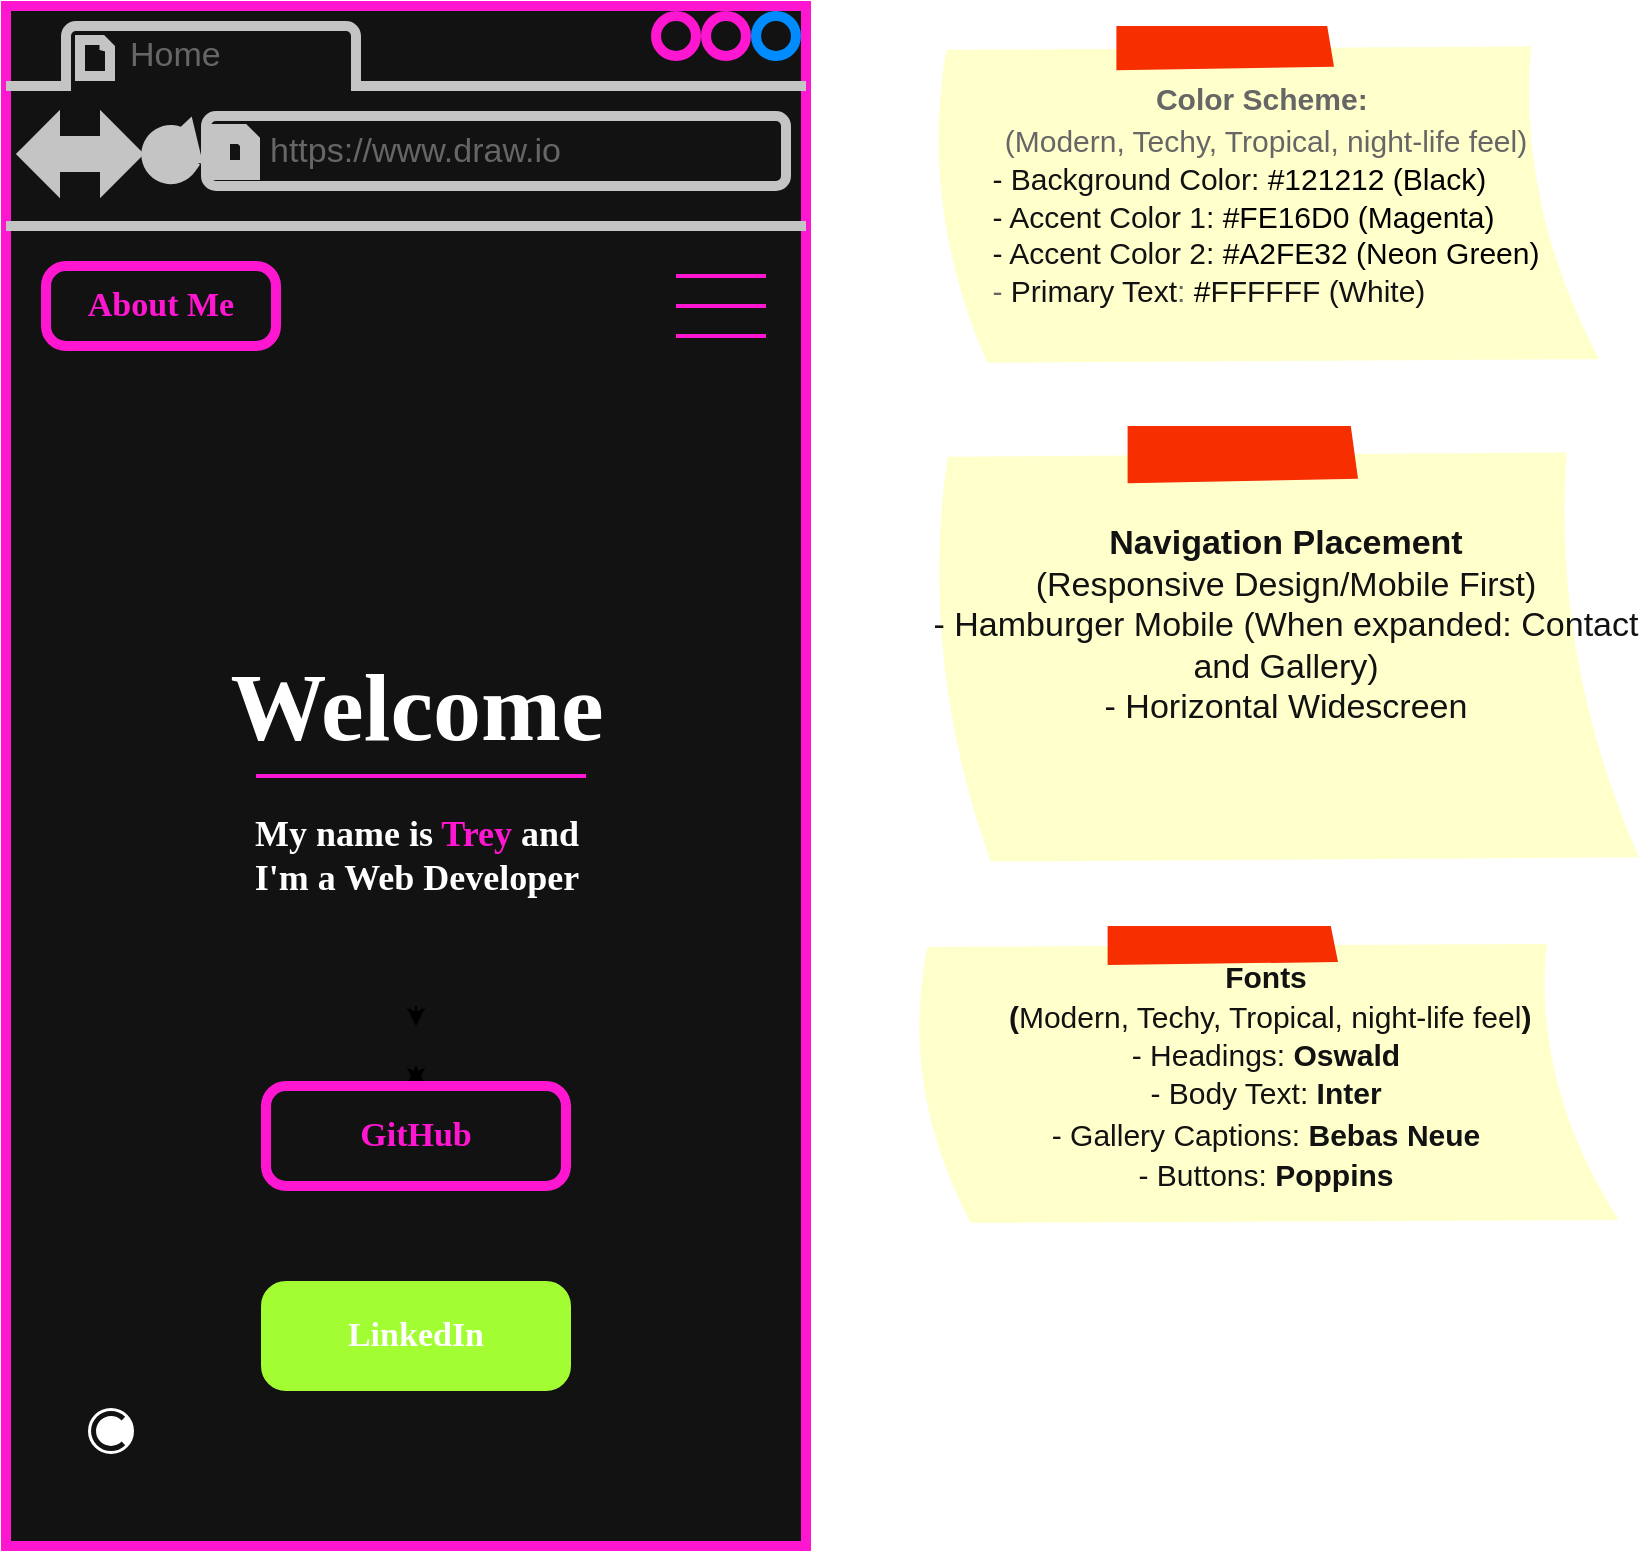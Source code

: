 <mxfile>
    <diagram id="xZc4fDsWBo4OEduQYVHD" name="Page-1">
        <mxGraphModel dx="831" dy="501" grid="1" gridSize="10" guides="1" tooltips="1" connect="1" arrows="1" fold="1" page="1" pageScale="1" pageWidth="850" pageHeight="1100" math="0" shadow="0">
            <root>
                <mxCell id="0"/>
                <mxCell id="1" parent="0"/>
                <mxCell id="3" value="" style="strokeWidth=5;shadow=0;dashed=0;align=center;html=1;shape=mxgraph.mockup.containers.browserWindow;rSize=0;strokeColor=#FE16D0;strokeColor2=#008cff;strokeColor3=#c4c4c4;mainText=,;recursiveResize=0;fillColor=#121212;fontFamily=Inter;fontSource=https%3A%2F%2Ffonts.googleapis.com%2Fcss%3Ffamily%3DInter;" parent="1" vertex="1">
                    <mxGeometry x="20" y="50" width="400" height="770" as="geometry"/>
                </mxCell>
                <mxCell id="4" value="Home" style="strokeWidth=1;shadow=0;dashed=0;align=center;html=1;shape=mxgraph.mockup.containers.anchor;fontSize=17;fontColor=#666666;align=left;" parent="3" vertex="1">
                    <mxGeometry x="60" y="12" width="110" height="26" as="geometry"/>
                </mxCell>
                <mxCell id="5" value="https://www.draw.io" style="strokeWidth=1;shadow=0;dashed=0;align=center;html=1;shape=mxgraph.mockup.containers.anchor;rSize=0;fontSize=17;fontColor=#666666;align=left;" parent="3" vertex="1">
                    <mxGeometry x="130" y="60" width="250" height="26" as="geometry"/>
                </mxCell>
                <mxCell id="35" value="" style="edgeStyle=none;html=1;" parent="3" target="26" edge="1">
                    <mxGeometry relative="1" as="geometry">
                        <mxPoint x="205" y="530" as="sourcePoint"/>
                    </mxGeometry>
                </mxCell>
                <mxCell id="23" value="&lt;font style=&quot;color: rgb(254, 22, 208);&quot; face=&quot;Poppins&quot;&gt;About Me&lt;/font&gt;" style="strokeWidth=5;shadow=0;dashed=0;align=center;html=1;shape=mxgraph.mockup.buttons.button;strokeColor=#FE16D0;fontColor=#ffffff;mainText=;buttonStyle=round;fontSize=17;fontStyle=1;fillColor=#121212;whiteSpace=wrap;fontFamily=Oswald;fontSource=https%3A%2F%2Ffonts.googleapis.com%2Fcss%3Ffamily%3DOswald;" parent="3" vertex="1">
                    <mxGeometry x="20" y="130" width="115" height="40" as="geometry"/>
                </mxCell>
                <mxCell id="24" value="" style="strokeColor=#121212;verticalLabelPosition=bottom;shadow=0;dashed=0;verticalAlign=top;strokeWidth=2;html=1;shape=mxgraph.mockup.misc.copyrightIcon;labelBorderColor=none;fontColor=#333333;fillColor=#FFFFFF;" parent="3" vertex="1">
                    <mxGeometry x="40" y="700" width="25" height="25" as="geometry"/>
                </mxCell>
                <mxCell id="64" value="" style="edgeStyle=none;html=1;" parent="3" source="26" edge="1">
                    <mxGeometry relative="1" as="geometry">
                        <mxPoint x="205" y="530" as="targetPoint"/>
                    </mxGeometry>
                </mxCell>
                <mxCell id="26" value="&lt;font style=&quot;color: rgb(254, 22, 208);&quot; data-font-src=&quot;https://fonts.googleapis.com/css?family=Poppins&quot; face=&quot;Poppins&quot;&gt;GitHub&lt;/font&gt;" style="strokeWidth=5;shadow=0;dashed=0;align=center;html=1;shape=mxgraph.mockup.buttons.button;strokeColor=#FE16D0;fontColor=#ffffff;mainText=;buttonStyle=round;fontSize=17;fontStyle=1;fillColor=#121212;whiteSpace=wrap;labelBorderColor=none;" parent="3" vertex="1">
                    <mxGeometry x="130" y="540" width="150" height="50" as="geometry"/>
                </mxCell>
                <mxCell id="41" value="&lt;font data-font-src=&quot;https://fonts.googleapis.com/css?family=Poppins&quot; face=&quot;Poppins&quot;&gt;LinkedIn&lt;/font&gt;" style="strokeWidth=5;shadow=0;dashed=0;align=center;html=1;shape=mxgraph.mockup.buttons.button;strokeColor=#A2FE32;fontColor=#ffffff;mainText=;buttonStyle=round;fontSize=17;fontStyle=1;fillColor=#A2FE32;whiteSpace=wrap;labelBorderColor=none;" parent="3" vertex="1">
                    <mxGeometry x="130" y="640" width="150" height="50" as="geometry"/>
                </mxCell>
                <mxCell id="61" value="" style="line;strokeWidth=2;html=1;strokeColor=#FE16D0;" parent="3" vertex="1">
                    <mxGeometry x="335" y="130" width="45" height="10" as="geometry"/>
                </mxCell>
                <mxCell id="62" value="" style="line;strokeWidth=2;html=1;strokeColor=#FE16D0;" parent="3" vertex="1">
                    <mxGeometry x="335" y="160" width="45" height="10" as="geometry"/>
                </mxCell>
                <mxCell id="63" value="" style="line;strokeWidth=2;html=1;strokeColor=#FE16D0;" parent="3" vertex="1">
                    <mxGeometry x="335" y="145" width="45" height="10" as="geometry"/>
                </mxCell>
                <mxCell id="68" style="edgeStyle=none;html=1;exitX=0.5;exitY=0;exitDx=0;exitDy=0;entryX=0.5;entryY=0.333;entryDx=0;entryDy=0;entryPerimeter=0;" parent="3" edge="1">
                    <mxGeometry relative="1" as="geometry">
                        <mxPoint x="205" y="500" as="sourcePoint"/>
                        <mxPoint x="205" y="509.99" as="targetPoint"/>
                    </mxGeometry>
                </mxCell>
                <mxCell id="70" value="&lt;h1&gt;&lt;font face=&quot;Oswald&quot; style=&quot;color: rgb(255, 255, 255);&quot;&gt;Welcome&lt;/font&gt;&lt;/h1&gt;" style="text;strokeColor=none;fillColor=none;html=1;fontSize=24;fontStyle=1;verticalAlign=middle;align=center;" parent="3" vertex="1">
                    <mxGeometry x="155" y="330" width="100" height="40" as="geometry"/>
                </mxCell>
                <mxCell id="72" value="&lt;h2&gt;&lt;font face=&quot;Oswald&quot; style=&quot;color: rgb(255, 255, 255);&quot;&gt;My name is &lt;/font&gt;&lt;font face=&quot;Oswald&quot; style=&quot;color: rgb(254, 22, 208);&quot;&gt;Trey&lt;/font&gt;&lt;font face=&quot;Oswald&quot; style=&quot;color: rgb(255, 255, 255);&quot;&gt; and I&#39;m a Web Developer&lt;/font&gt;&lt;/h2&gt;" style="text;html=1;align=center;verticalAlign=middle;whiteSpace=wrap;rounded=0;" parent="3" vertex="1">
                    <mxGeometry x="117.5" y="390" width="175" height="70" as="geometry"/>
                </mxCell>
                <mxCell id="73" value="" style="line;strokeWidth=2;html=1;strokeColor=#FE16D0;" vertex="1" parent="3">
                    <mxGeometry x="125" y="380" width="165" height="10" as="geometry"/>
                </mxCell>
                <mxCell id="65" value="&lt;div style=&quot;&quot;&gt;&lt;font style=&quot;font-size: 15px;&quot;&gt;&lt;b style=&quot;background-color: transparent;&quot;&gt;Color Scheme:&lt;/b&gt;&lt;span style=&quot;background-color: transparent;&quot;&gt;&amp;nbsp;&lt;/span&gt;&lt;/font&gt;&lt;/div&gt;&lt;div style=&quot;&quot;&gt;&lt;span style=&quot;background-color: transparent;&quot;&gt;&lt;font style=&quot;font-size: 15px;&quot;&gt;(Modern, Techy, Tropical, night-life feel)&lt;/font&gt;&lt;/span&gt;&lt;/div&gt;&lt;font style=&quot;color: rgb(18, 18, 18); font-size: 15px;&quot;&gt;&lt;div style=&quot;text-align: left;&quot;&gt;&lt;span style=&quot;background-color: transparent;&quot;&gt;- Background Color:&amp;nbsp;&lt;/span&gt;&lt;span style=&quot;background-color: transparent; line-height: 18.4px; color: rgb(0, 0, 0);&quot;&gt;#&lt;span style=&quot;line-height: 15.333px; color: rgb(0, 0, 0);&quot;&gt;121212&lt;/span&gt;&lt;span style=&quot;color: rgb(0, 0, 0);&quot;&gt;&lt;/span&gt;&amp;nbsp;(Black)&lt;/span&gt;&lt;/div&gt;&lt;font face=&quot;Helvetica&quot;&gt;&lt;div style=&quot;text-align: left;&quot;&gt;&lt;span style=&quot;background-color: transparent;&quot;&gt;- Accent Color 1:&amp;nbsp;&lt;/span&gt;&lt;span style=&quot;background-color: transparent; line-height: 18.4px; color: rgb(0, 0, 0);&quot;&gt;#&lt;/span&gt;&lt;span style=&quot;background-color: transparent; line-height: 18.4px; color: rgb(0, 0, 0);&quot;&gt;&lt;font&gt;FE16D0&lt;/font&gt;&lt;/span&gt;&lt;span style=&quot;background-color: transparent; line-height: 18.4px; color: rgb(0, 0, 0);&quot;&gt;&amp;nbsp;(Magenta)&lt;/span&gt;&lt;/div&gt;&lt;div style=&quot;text-align: left;&quot;&gt;&lt;span style=&quot;background-color: transparent;&quot;&gt;- Accent Color 2:&amp;nbsp;&lt;/span&gt;&lt;span style=&quot;background-color: transparent; line-height: 18.4px; color: rgb(0, 0, 0);&quot;&gt;#&lt;/span&gt;&lt;span style=&quot;background-color: transparent; line-height: 18.4px; color: rgb(0, 0, 0);&quot;&gt;&lt;font&gt;A2FE32&lt;/font&gt;&lt;/span&gt;&lt;span style=&quot;background-color: transparent; line-height: 18.4px; color: rgb(0, 0, 0);&quot;&gt;&amp;nbsp;(Neon Green)&lt;/span&gt;&lt;/div&gt;&lt;/font&gt;&lt;/font&gt;&lt;div&gt;&lt;div style=&quot;text-align: left;&quot;&gt;&lt;font style=&quot;font-size: 15px;&quot;&gt;&lt;span style=&quot;scrollbar-color: light-dark(#e2e2e2, #4b4b4b)&lt;br/&gt;&#x9;&#x9;&#x9;&#x9;&#x9;light-dark(#fbfbfb, var(--dark-panel-color)); line-height: 18.4px;&quot;&gt;&lt;span style=&quot;scrollbar-color: light-dark(#e2e2e2, #4b4b4b)&lt;br/&gt;&#x9;&#x9;&#x9;&#x9;&#x9;light-dark(#fbfbfb, var(--dark-panel-color)); line-height: 18.4px;&quot;&gt;&lt;font style=&quot;&quot; face=&quot;Helvetica&quot;&gt;&lt;span style=&quot;color: rgb(102, 102, 102);&quot;&gt;- &lt;/span&gt;&lt;span style=&quot;color: rgb(102, 102, 102);&quot;&gt;&lt;font style=&quot;color: rgb(18, 18, 18);&quot;&gt;Primary Text&lt;/font&gt;&lt;/span&gt;&lt;span style=&quot;color: rgb(102, 102, 102);&quot;&gt;:&amp;nbsp;&lt;/span&gt;&lt;span style=&quot;color: rgb(0, 0, 0); scrollbar-color: light-dark(#e2e2e2, #4b4b4b)&lt;br/&gt;&#x9;&#x9;&#x9;&#x9;&#x9;light-dark(#fbfbfb, var(--dark-panel-color)); line-height: 18.4px;&quot;&gt;#&lt;/span&gt;&lt;/font&gt;&lt;/span&gt;&lt;/span&gt;&lt;span style=&quot;color: light-dark(rgb(18, 18, 18), rgb(222, 222, 222)); background-color: transparent;&quot;&gt;&lt;font&gt;FFFFFF&lt;/font&gt;&lt;/span&gt;&lt;span style=&quot;color: light-dark(rgb(18, 18, 18), rgb(222, 222, 222)); background-color: transparent;&quot;&gt;&amp;nbsp;(White)&lt;/span&gt;&lt;/font&gt;&lt;/div&gt;&lt;/div&gt;" style="strokeWidth=1;shadow=0;dashed=0;align=center;html=1;shape=mxgraph.mockup.text.stickyNote2;fontColor=#666666;mainText=;fontSize=17;whiteSpace=wrap;fillColor=#ffffcc;strokeColor=#F62E00;" parent="1" vertex="1">
                    <mxGeometry x="480" y="60" width="340" height="170" as="geometry"/>
                </mxCell>
                <mxCell id="69" value="&lt;font style=&quot;color: rgb(18, 18, 18);&quot;&gt;&lt;b&gt;Navigation&lt;/b&gt; &lt;b&gt;Placement&lt;/b&gt;&lt;br&gt;(Responsive Design/Mobile First)&lt;br&gt;&lt;/font&gt;&lt;div&gt;&lt;font style=&quot;color: rgb(18, 18, 18);&quot;&gt;- Hamburger Mobile (When expanded: Contact and Gallery)&lt;br&gt;- Horizontal Widescreen&lt;br&gt;&lt;/font&gt;&lt;span style=&quot;color: rgba(0, 0, 0, 0); font-family: monospace; font-size: 0px; text-align: start;&quot;&gt;%3CmxGraphModel%3E%3Croot%3E%3CmxCell%20id%3D%220%22%2F%3E%3CmxCell%20id%3D%221%22%20parent%3D%220%22%2F%3E%3CmxCell%20id%3D%222%22%20value%3D%22Fonts%3A%26amp%3Bnbsp%3B%26lt%3Bbr%26gt%3B-%22%20style%3D%22strokeWidth%3D1%3Bshadow%3D0%3Bdashed%3D0%3Balign%3Dcenter%3Bhtml%3D1%3Bshape%3Dmxgraph.mockup.text.stickyNote2%3BfontColor%3D%23666666%3BmainText%3D%3BfontSize%3D17%3BwhiteSpace%3Dwrap%3BfillColor%3D%23ffffcc%3BstrokeColor%3D%23F62E00%3B%22%20vertex%3D%221%22%20parent%3D%221%22%3E%3CmxGeometry%20x%3D%22370%22%20y%3D%2240%22%20width%3D%22280%22%20height%3D%22240%22%20as%3D%22geometry%22%2F%3E%3C%2FmxCell%3E%3C%2Froot%3E%3C%2FmxGraphModel%3E&lt;/span&gt;&lt;/div&gt;" style="strokeWidth=1;shadow=0;dashed=0;align=center;html=1;shape=mxgraph.mockup.text.stickyNote2;fontColor=#666666;mainText=;fontSize=17;whiteSpace=wrap;fillColor=#ffffcc;strokeColor=#F62E00;" parent="1" vertex="1">
                    <mxGeometry x="480" y="260" width="360" height="220" as="geometry"/>
                </mxCell>
                <mxCell id="71" value="&lt;b&gt;&lt;font style=&quot;font-size: 15px; color: rgb(18, 18, 18);&quot;&gt;Fonts&lt;/font&gt;&lt;/b&gt;&lt;div&gt;&lt;font style=&quot;font-size: 15px; color: rgb(18, 18, 18);&quot;&gt;&lt;b&gt;&amp;nbsp;(&lt;/b&gt;&lt;span&gt;Modern, Techy, Tropical, night-life feel&lt;/span&gt;&lt;b&gt;)&lt;/b&gt;&lt;br&gt;&lt;div style=&quot;&quot;&gt;&lt;span style=&quot;background-color: transparent;&quot;&gt;- Headings: &lt;b&gt;Oswald&lt;/b&gt;&lt;/span&gt;&lt;/div&gt;&lt;/font&gt;&lt;div style=&quot;&quot;&gt;&lt;font style=&quot;font-size: 15px; color: rgb(18, 18, 18);&quot;&gt;&lt;span&gt;- Body Text: &lt;b&gt;Inter&lt;/b&gt;&lt;/span&gt;&lt;br&gt;&lt;/font&gt;&lt;/div&gt;&lt;div style=&quot;&quot;&gt;&lt;font style=&quot;font-size: 15px; color: rgb(18, 18, 18);&quot;&gt;&lt;span&gt;- Gallery Captions: &lt;b&gt;Bebas Neue&lt;/b&gt;&lt;/span&gt;&lt;span&gt;&lt;br&gt;&lt;/span&gt;&lt;/font&gt;&lt;/div&gt;&lt;div style=&quot;&quot;&gt;&lt;span&gt;&lt;font style=&quot;font-size: 15px; color: rgb(18, 18, 18);&quot;&gt;- Buttons: &lt;b style=&quot;&quot;&gt;Poppins&lt;/b&gt;&lt;/font&gt;&lt;/span&gt;&lt;span style=&quot;color: rgb(102, 102, 102);&quot;&gt;&lt;br&gt;&lt;/span&gt;&lt;/div&gt;&lt;/div&gt;" style="strokeWidth=1;shadow=0;dashed=0;align=center;html=1;shape=mxgraph.mockup.text.stickyNote2;fontColor=#666666;mainText=;fontSize=17;whiteSpace=wrap;fillColor=#ffffcc;strokeColor=#F62E00;" parent="1" vertex="1">
                    <mxGeometry x="470" y="510" width="360" height="150" as="geometry"/>
                </mxCell>
            </root>
        </mxGraphModel>
    </diagram>
</mxfile>